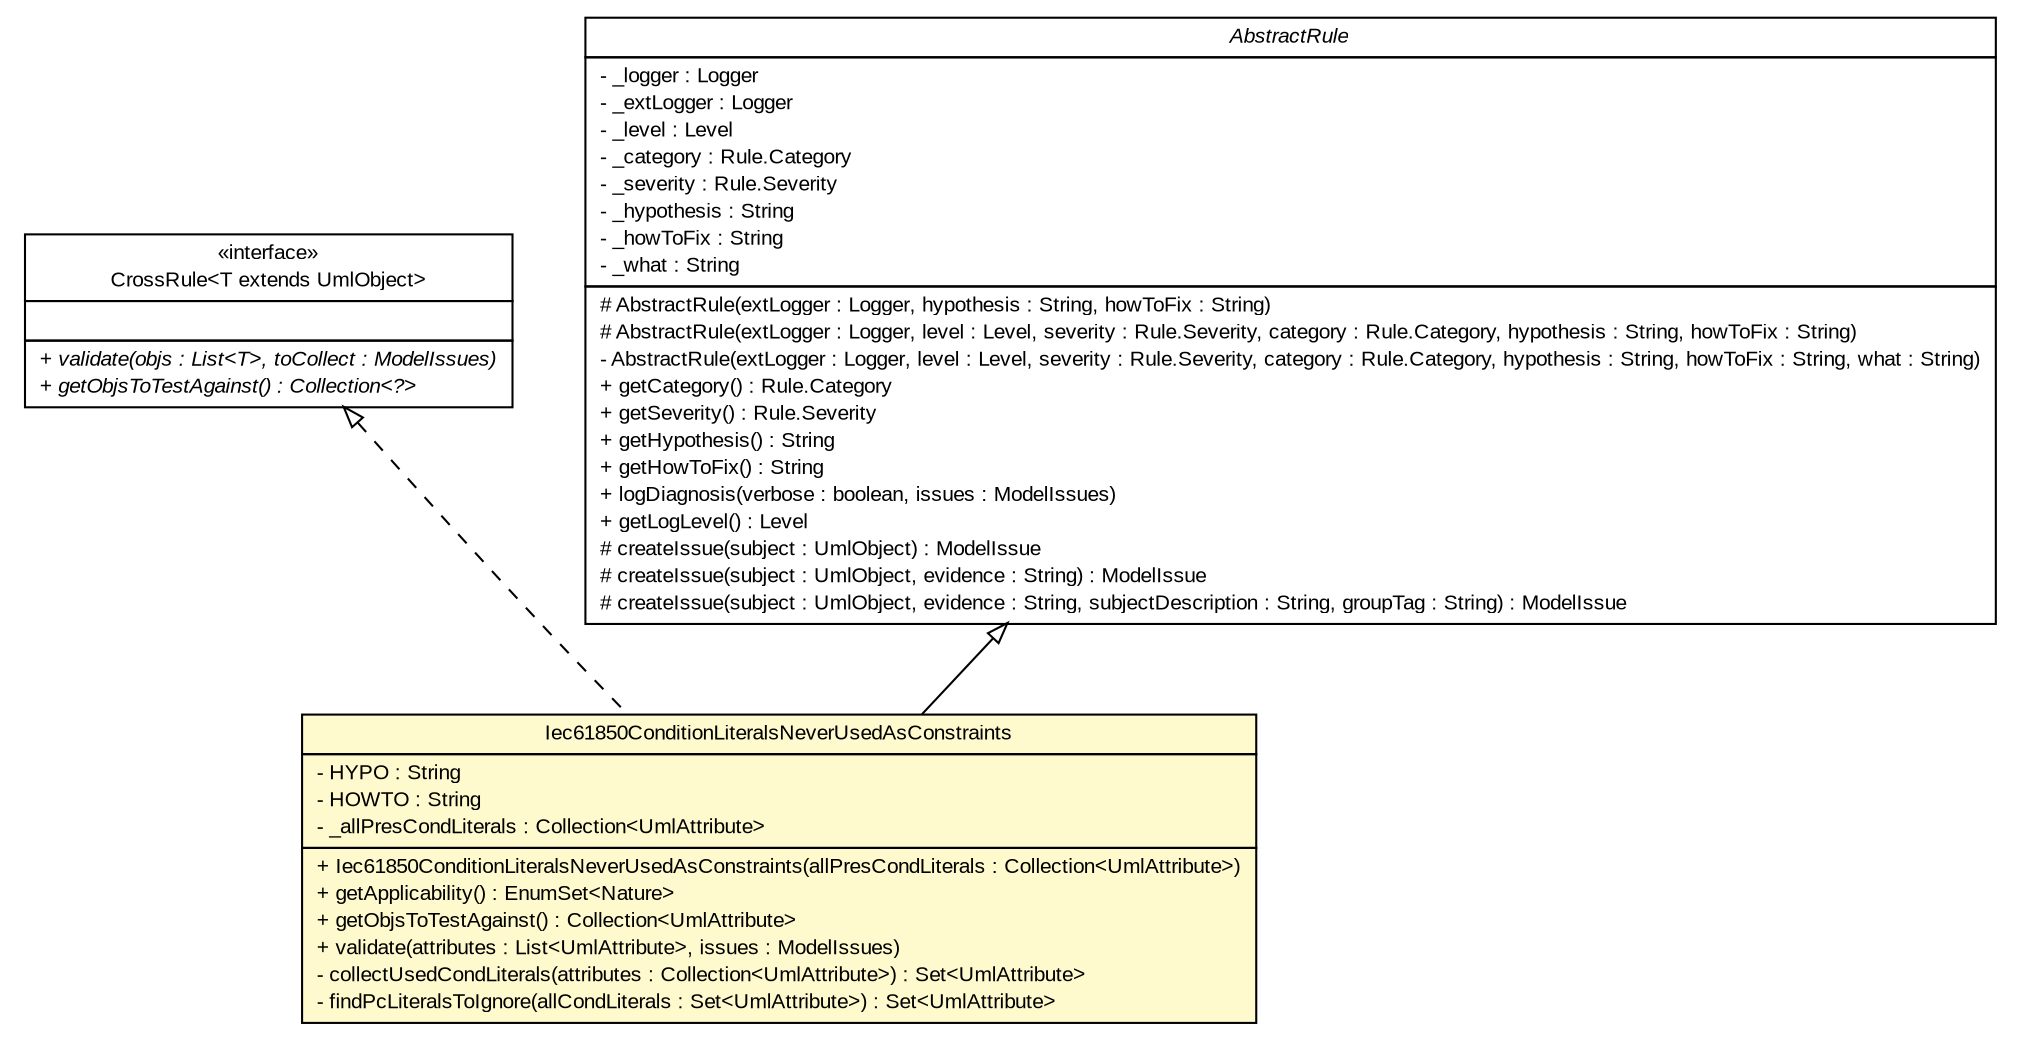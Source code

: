 #!/usr/local/bin/dot
#
# Class diagram 
# Generated by UMLGraph version R5_6_6-6-g3bdff0 (http://www.umlgraph.org/)
#

digraph G {
	edge [fontname="arial",fontsize=10,labelfontname="arial",labelfontsize=10];
	node [fontname="arial",fontsize=10,shape=plaintext];
	nodesep=0.25;
	ranksep=0.5;
	// org.tanjakostic.jcleancim.validation.CrossRule<T extends org.tanjakostic.jcleancim.model.UmlObject>
	c49120 [label=<<table title="org.tanjakostic.jcleancim.validation.CrossRule" border="0" cellborder="1" cellspacing="0" cellpadding="2" port="p" href="./CrossRule.html">
		<tr><td><table border="0" cellspacing="0" cellpadding="1">
<tr><td align="center" balign="center"> &#171;interface&#187; </td></tr>
<tr><td align="center" balign="center"> CrossRule&lt;T extends UmlObject&gt; </td></tr>
		</table></td></tr>
		<tr><td><table border="0" cellspacing="0" cellpadding="1">
<tr><td align="left" balign="left">  </td></tr>
		</table></td></tr>
		<tr><td><table border="0" cellspacing="0" cellpadding="1">
<tr><td align="left" balign="left"><font face="Arial Italic" point-size="10.0"> + validate(objs : List&lt;T&gt;, toCollect : ModelIssues) </font></td></tr>
<tr><td align="left" balign="left"><font face="Arial Italic" point-size="10.0"> + getObjsToTestAgainst() : Collection&lt;?&gt; </font></td></tr>
		</table></td></tr>
		</table>>, URL="./CrossRule.html", fontname="arial", fontcolor="black", fontsize=10.0];
	// org.tanjakostic.jcleancim.validation.AttributeValidator.Iec61850ConditionLiteralsNeverUsedAsConstraints
	c49209 [label=<<table title="org.tanjakostic.jcleancim.validation.AttributeValidator.Iec61850ConditionLiteralsNeverUsedAsConstraints" border="0" cellborder="1" cellspacing="0" cellpadding="2" port="p" bgcolor="lemonChiffon" href="./AttributeValidator.Iec61850ConditionLiteralsNeverUsedAsConstraints.html">
		<tr><td><table border="0" cellspacing="0" cellpadding="1">
<tr><td align="center" balign="center"> Iec61850ConditionLiteralsNeverUsedAsConstraints </td></tr>
		</table></td></tr>
		<tr><td><table border="0" cellspacing="0" cellpadding="1">
<tr><td align="left" balign="left"> - HYPO : String </td></tr>
<tr><td align="left" balign="left"> - HOWTO : String </td></tr>
<tr><td align="left" balign="left"> - _allPresCondLiterals : Collection&lt;UmlAttribute&gt; </td></tr>
		</table></td></tr>
		<tr><td><table border="0" cellspacing="0" cellpadding="1">
<tr><td align="left" balign="left"> + Iec61850ConditionLiteralsNeverUsedAsConstraints(allPresCondLiterals : Collection&lt;UmlAttribute&gt;) </td></tr>
<tr><td align="left" balign="left"> + getApplicability() : EnumSet&lt;Nature&gt; </td></tr>
<tr><td align="left" balign="left"> + getObjsToTestAgainst() : Collection&lt;UmlAttribute&gt; </td></tr>
<tr><td align="left" balign="left"> + validate(attributes : List&lt;UmlAttribute&gt;, issues : ModelIssues) </td></tr>
<tr><td align="left" balign="left"> - collectUsedCondLiterals(attributes : Collection&lt;UmlAttribute&gt;) : Set&lt;UmlAttribute&gt; </td></tr>
<tr><td align="left" balign="left"> - findPcLiteralsToIgnore(allCondLiterals : Set&lt;UmlAttribute&gt;) : Set&lt;UmlAttribute&gt; </td></tr>
		</table></td></tr>
		</table>>, URL="./AttributeValidator.Iec61850ConditionLiteralsNeverUsedAsConstraints.html", fontname="arial", fontcolor="black", fontsize=10.0];
	// org.tanjakostic.jcleancim.validation.AbstractRule
	c49233 [label=<<table title="org.tanjakostic.jcleancim.validation.AbstractRule" border="0" cellborder="1" cellspacing="0" cellpadding="2" port="p" href="./AbstractRule.html">
		<tr><td><table border="0" cellspacing="0" cellpadding="1">
<tr><td align="center" balign="center"><font face="Arial Italic"> AbstractRule </font></td></tr>
		</table></td></tr>
		<tr><td><table border="0" cellspacing="0" cellpadding="1">
<tr><td align="left" balign="left"> - _logger : Logger </td></tr>
<tr><td align="left" balign="left"> - _extLogger : Logger </td></tr>
<tr><td align="left" balign="left"> - _level : Level </td></tr>
<tr><td align="left" balign="left"> - _category : Rule.Category </td></tr>
<tr><td align="left" balign="left"> - _severity : Rule.Severity </td></tr>
<tr><td align="left" balign="left"> - _hypothesis : String </td></tr>
<tr><td align="left" balign="left"> - _howToFix : String </td></tr>
<tr><td align="left" balign="left"> - _what : String </td></tr>
		</table></td></tr>
		<tr><td><table border="0" cellspacing="0" cellpadding="1">
<tr><td align="left" balign="left"> # AbstractRule(extLogger : Logger, hypothesis : String, howToFix : String) </td></tr>
<tr><td align="left" balign="left"> # AbstractRule(extLogger : Logger, level : Level, severity : Rule.Severity, category : Rule.Category, hypothesis : String, howToFix : String) </td></tr>
<tr><td align="left" balign="left"> - AbstractRule(extLogger : Logger, level : Level, severity : Rule.Severity, category : Rule.Category, hypothesis : String, howToFix : String, what : String) </td></tr>
<tr><td align="left" balign="left"> + getCategory() : Rule.Category </td></tr>
<tr><td align="left" balign="left"> + getSeverity() : Rule.Severity </td></tr>
<tr><td align="left" balign="left"> + getHypothesis() : String </td></tr>
<tr><td align="left" balign="left"> + getHowToFix() : String </td></tr>
<tr><td align="left" balign="left"> + logDiagnosis(verbose : boolean, issues : ModelIssues) </td></tr>
<tr><td align="left" balign="left"> + getLogLevel() : Level </td></tr>
<tr><td align="left" balign="left"> # createIssue(subject : UmlObject) : ModelIssue </td></tr>
<tr><td align="left" balign="left"> # createIssue(subject : UmlObject, evidence : String) : ModelIssue </td></tr>
<tr><td align="left" balign="left"> # createIssue(subject : UmlObject, evidence : String, subjectDescription : String, groupTag : String) : ModelIssue </td></tr>
		</table></td></tr>
		</table>>, URL="./AbstractRule.html", fontname="arial", fontcolor="black", fontsize=10.0];
	//org.tanjakostic.jcleancim.validation.AttributeValidator.Iec61850ConditionLiteralsNeverUsedAsConstraints extends org.tanjakostic.jcleancim.validation.AbstractRule
	c49233:p -> c49209:p [dir=back,arrowtail=empty];
	//org.tanjakostic.jcleancim.validation.AttributeValidator.Iec61850ConditionLiteralsNeverUsedAsConstraints implements org.tanjakostic.jcleancim.validation.CrossRule<T extends org.tanjakostic.jcleancim.model.UmlObject>
	c49120:p -> c49209:p [dir=back,arrowtail=empty,style=dashed];
}

